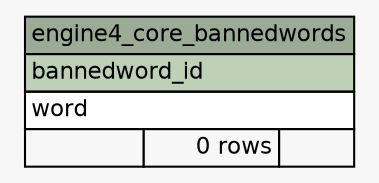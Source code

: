 // dot 2.38.0 on Windows 10 10.0
// SchemaSpy rev 590
digraph "engine4_core_bannedwords" {
  graph [
    rankdir="RL"
    bgcolor="#f7f7f7"
    nodesep="0.18"
    ranksep="0.46"
    fontname="Helvetica"
    fontsize="11"
  ];
  node [
    fontname="Helvetica"
    fontsize="11"
    shape="plaintext"
  ];
  edge [
    arrowsize="0.8"
  ];
  "engine4_core_bannedwords" [
    label=<
    <TABLE BORDER="0" CELLBORDER="1" CELLSPACING="0" BGCOLOR="#ffffff">
      <TR><TD COLSPAN="3" BGCOLOR="#9bab96" ALIGN="CENTER">engine4_core_bannedwords</TD></TR>
      <TR><TD PORT="bannedword_id" COLSPAN="3" BGCOLOR="#bed1b8" ALIGN="LEFT">bannedword_id</TD></TR>
      <TR><TD PORT="word" COLSPAN="3" ALIGN="LEFT">word</TD></TR>
      <TR><TD ALIGN="LEFT" BGCOLOR="#f7f7f7">  </TD><TD ALIGN="RIGHT" BGCOLOR="#f7f7f7">0 rows</TD><TD ALIGN="RIGHT" BGCOLOR="#f7f7f7">  </TD></TR>
    </TABLE>>
    URL="tables/engine4_core_bannedwords.html"
    tooltip="engine4_core_bannedwords"
  ];
}
